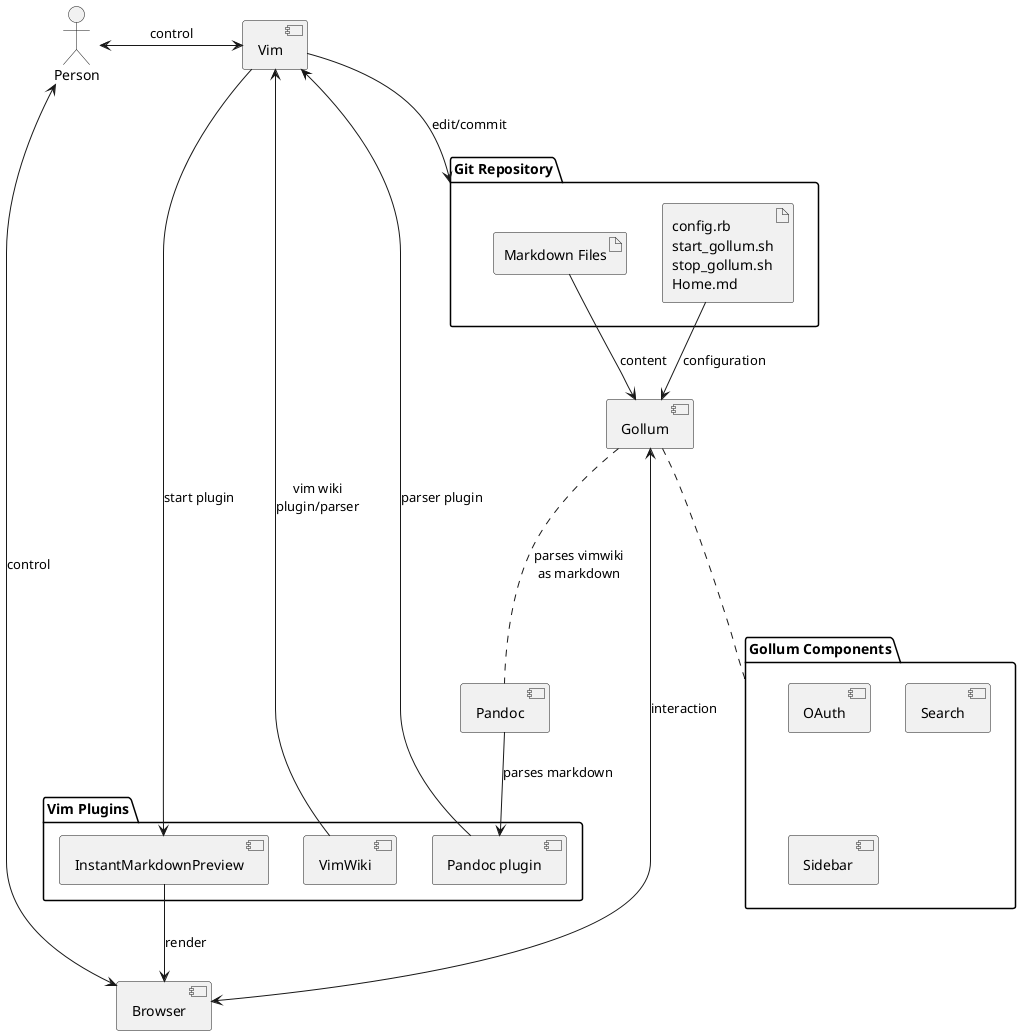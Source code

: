 @startuml

[Vim]
[Pandoc]
[Gollum]
[Browser]
actor Person

package "Vim Plugins" as vim_plugins {
component "Pandoc plugin" as pandoc_plugin
[InstantMarkdownPreview]
[VimWiki]
}

package "Git Repository" as git_repository {
artifact "config.rb\nstart_gollum.sh\nstop_gollum.sh\nHome.md" as repo_files
artifact "Markdown Files" as markdown_files
}

package "Gollum Components" as gollum_components {
[OAuth]
[Search]
[Sidebar]
}

[Vim] <-- pandoc_plugin : "parser plugin"
[Vim] <-- [VimWiki] : "vim wiki\nplugin/parser"
[Vim] --> git_repository : edit/commit
[Vim] --> [InstantMarkdownPreview] : "start plugin"
Pandoc --> pandoc_plugin : "parses markdown"

[repo_files] --> [Gollum] : configuration
markdown_files --> [Gollum] : "content"

[Gollum] ... gollum_components
[Gollum] ... Pandoc : "parses vimwiki\nas markdown"

[InstantMarkdownPreview] --> Browser : render
[Gollum] <-> Browser : interaction

Person <-> Vim : control
Person <-> Browser : control

@enduml
